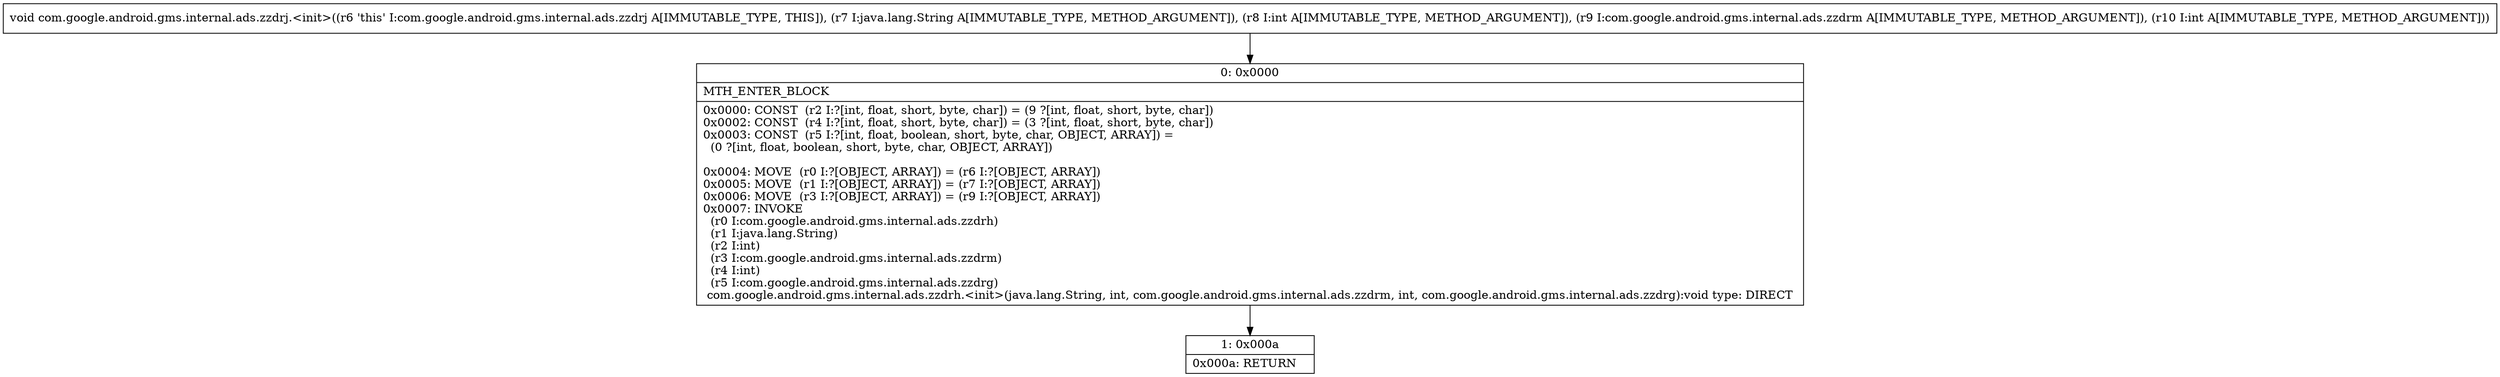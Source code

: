digraph "CFG forcom.google.android.gms.internal.ads.zzdrj.\<init\>(Ljava\/lang\/String;ILcom\/google\/android\/gms\/internal\/ads\/zzdrm;I)V" {
Node_0 [shape=record,label="{0\:\ 0x0000|MTH_ENTER_BLOCK\l|0x0000: CONST  (r2 I:?[int, float, short, byte, char]) = (9 ?[int, float, short, byte, char]) \l0x0002: CONST  (r4 I:?[int, float, short, byte, char]) = (3 ?[int, float, short, byte, char]) \l0x0003: CONST  (r5 I:?[int, float, boolean, short, byte, char, OBJECT, ARRAY]) = \l  (0 ?[int, float, boolean, short, byte, char, OBJECT, ARRAY])\l \l0x0004: MOVE  (r0 I:?[OBJECT, ARRAY]) = (r6 I:?[OBJECT, ARRAY]) \l0x0005: MOVE  (r1 I:?[OBJECT, ARRAY]) = (r7 I:?[OBJECT, ARRAY]) \l0x0006: MOVE  (r3 I:?[OBJECT, ARRAY]) = (r9 I:?[OBJECT, ARRAY]) \l0x0007: INVOKE  \l  (r0 I:com.google.android.gms.internal.ads.zzdrh)\l  (r1 I:java.lang.String)\l  (r2 I:int)\l  (r3 I:com.google.android.gms.internal.ads.zzdrm)\l  (r4 I:int)\l  (r5 I:com.google.android.gms.internal.ads.zzdrg)\l com.google.android.gms.internal.ads.zzdrh.\<init\>(java.lang.String, int, com.google.android.gms.internal.ads.zzdrm, int, com.google.android.gms.internal.ads.zzdrg):void type: DIRECT \l}"];
Node_1 [shape=record,label="{1\:\ 0x000a|0x000a: RETURN   \l}"];
MethodNode[shape=record,label="{void com.google.android.gms.internal.ads.zzdrj.\<init\>((r6 'this' I:com.google.android.gms.internal.ads.zzdrj A[IMMUTABLE_TYPE, THIS]), (r7 I:java.lang.String A[IMMUTABLE_TYPE, METHOD_ARGUMENT]), (r8 I:int A[IMMUTABLE_TYPE, METHOD_ARGUMENT]), (r9 I:com.google.android.gms.internal.ads.zzdrm A[IMMUTABLE_TYPE, METHOD_ARGUMENT]), (r10 I:int A[IMMUTABLE_TYPE, METHOD_ARGUMENT])) }"];
MethodNode -> Node_0;
Node_0 -> Node_1;
}

